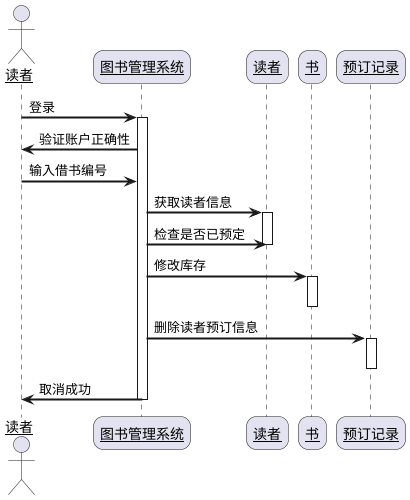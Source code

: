 @startuml
skinparam sequenceArrowThickness 2
skinparam roundcorner 20
skinparam maxmessagesize 60
skinparam sequenceParticipant underline

actor 读者
participant "图书管理系统" as A
participant "读者" as B
participant "书" as C
participant "预订记录" as D

读者 -> A: 登录
activate A
A->读者:验证账户正确性
读者 -> A: 输入借书编号
A -> B: 获取读者信息
activate B
A -> B: 检查是否已预定
deactivate B
A -> C: 修改库存
activate C
deactivate C
A -> D: 删除读者预订信息
activate D
deactivate D
A -> 读者: 取消成功
deactivate A
@enduml
